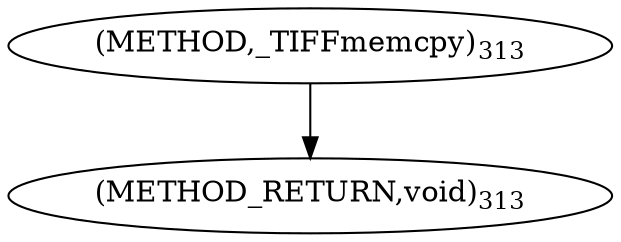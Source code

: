 digraph "_TIFFmemcpy" {  
"8390" [label = <(METHOD,_TIFFmemcpy)<SUB>313</SUB>> ]
"8394" [label = <(METHOD_RETURN,void)<SUB>313</SUB>> ]
  "8390" -> "8394" 
}
